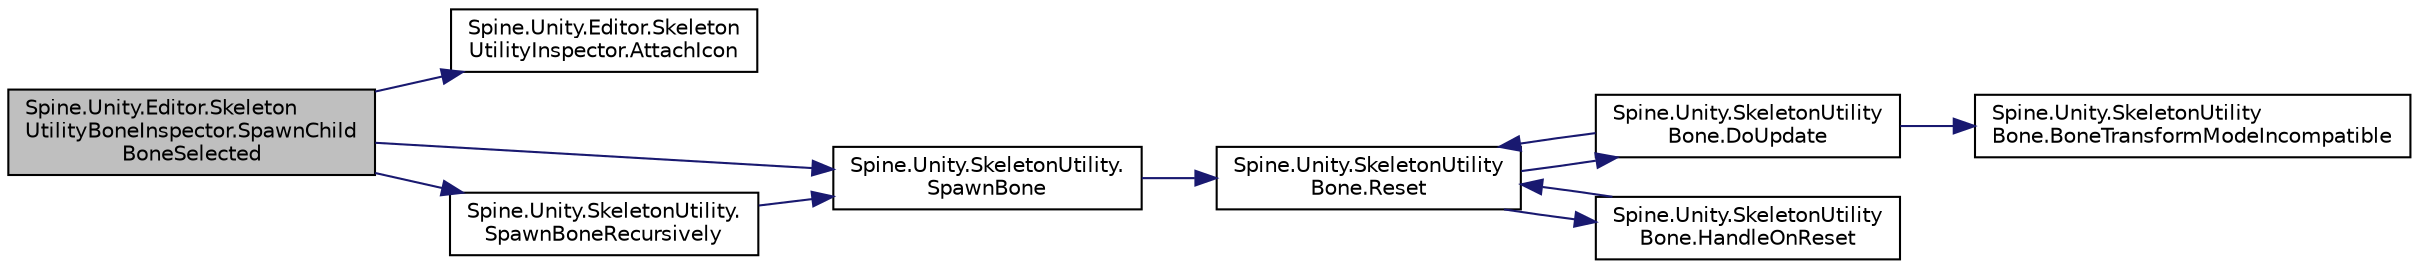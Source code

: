 digraph "Spine.Unity.Editor.SkeletonUtilityBoneInspector.SpawnChildBoneSelected"
{
 // LATEX_PDF_SIZE
  edge [fontname="Helvetica",fontsize="10",labelfontname="Helvetica",labelfontsize="10"];
  node [fontname="Helvetica",fontsize="10",shape=record];
  rankdir="LR";
  Node1 [label="Spine.Unity.Editor.Skeleton\lUtilityBoneInspector.SpawnChild\lBoneSelected",height=0.2,width=0.4,color="black", fillcolor="grey75", style="filled", fontcolor="black",tooltip=" "];
  Node1 -> Node2 [color="midnightblue",fontsize="10",style="solid",fontname="Helvetica"];
  Node2 [label="Spine.Unity.Editor.Skeleton\lUtilityInspector.AttachIcon",height=0.2,width=0.4,color="black", fillcolor="white", style="filled",URL="$class_spine_1_1_unity_1_1_editor_1_1_skeleton_utility_inspector.html#a4e3f664cbf504540ae61bb849bfd3b25",tooltip=" "];
  Node1 -> Node3 [color="midnightblue",fontsize="10",style="solid",fontname="Helvetica"];
  Node3 [label="Spine.Unity.SkeletonUtility.\lSpawnBone",height=0.2,width=0.4,color="black", fillcolor="white", style="filled",URL="$class_spine_1_1_unity_1_1_skeleton_utility.html#a66d2098df30148e5c5e592f1de9bc414",tooltip=" "];
  Node3 -> Node4 [color="midnightblue",fontsize="10",style="solid",fontname="Helvetica"];
  Node4 [label="Spine.Unity.SkeletonUtility\lBone.Reset",height=0.2,width=0.4,color="black", fillcolor="white", style="filled",URL="$class_spine_1_1_unity_1_1_skeleton_utility_bone.html#a14a1a7281090d09bc769a940d4f693c4",tooltip=" "];
  Node4 -> Node5 [color="midnightblue",fontsize="10",style="solid",fontname="Helvetica"];
  Node5 [label="Spine.Unity.SkeletonUtility\lBone.DoUpdate",height=0.2,width=0.4,color="black", fillcolor="white", style="filled",URL="$class_spine_1_1_unity_1_1_skeleton_utility_bone.html#a727d80d5937dbf167f0fc4b92f7c83bc",tooltip=" "];
  Node5 -> Node6 [color="midnightblue",fontsize="10",style="solid",fontname="Helvetica"];
  Node6 [label="Spine.Unity.SkeletonUtility\lBone.BoneTransformModeIncompatible",height=0.2,width=0.4,color="black", fillcolor="white", style="filled",URL="$class_spine_1_1_unity_1_1_skeleton_utility_bone.html#aaa8e1c680bad0662f74fa8a047c9db57",tooltip=" "];
  Node5 -> Node4 [color="midnightblue",fontsize="10",style="solid",fontname="Helvetica"];
  Node4 -> Node7 [color="midnightblue",fontsize="10",style="solid",fontname="Helvetica"];
  Node7 [label="Spine.Unity.SkeletonUtility\lBone.HandleOnReset",height=0.2,width=0.4,color="black", fillcolor="white", style="filled",URL="$class_spine_1_1_unity_1_1_skeleton_utility_bone.html#a8807d55e246a6e212449c510c16a397c",tooltip=" "];
  Node7 -> Node4 [color="midnightblue",fontsize="10",style="solid",fontname="Helvetica"];
  Node1 -> Node8 [color="midnightblue",fontsize="10",style="solid",fontname="Helvetica"];
  Node8 [label="Spine.Unity.SkeletonUtility.\lSpawnBoneRecursively",height=0.2,width=0.4,color="black", fillcolor="white", style="filled",URL="$class_spine_1_1_unity_1_1_skeleton_utility.html#af1451cab18afafebe62cace739cf4186",tooltip=" "];
  Node8 -> Node3 [color="midnightblue",fontsize="10",style="solid",fontname="Helvetica"];
}

